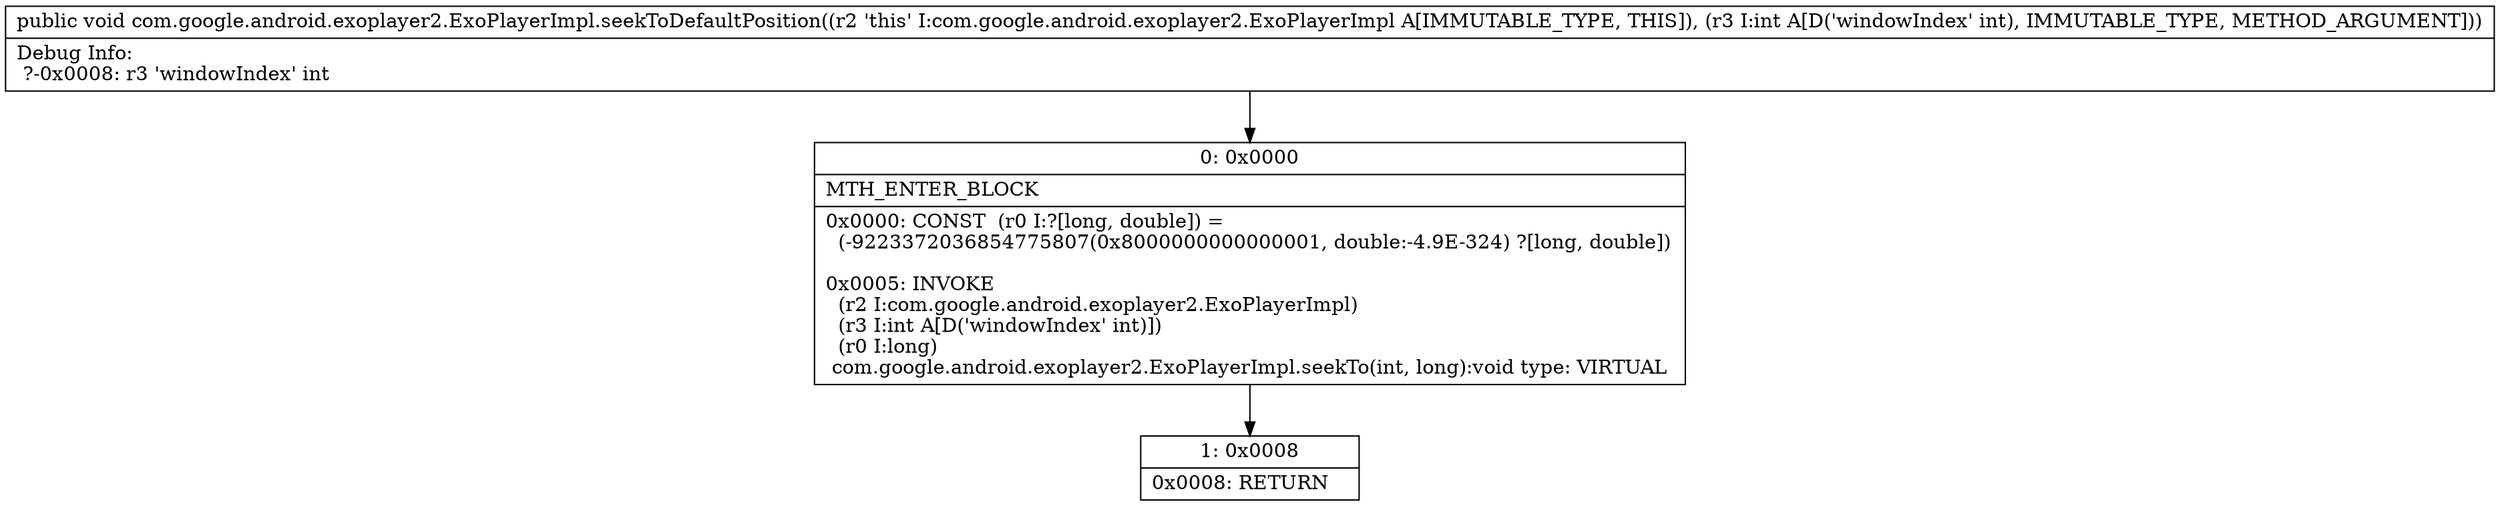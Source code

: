 digraph "CFG forcom.google.android.exoplayer2.ExoPlayerImpl.seekToDefaultPosition(I)V" {
Node_0 [shape=record,label="{0\:\ 0x0000|MTH_ENTER_BLOCK\l|0x0000: CONST  (r0 I:?[long, double]) = \l  (\-9223372036854775807(0x8000000000000001, double:\-4.9E\-324) ?[long, double])\l \l0x0005: INVOKE  \l  (r2 I:com.google.android.exoplayer2.ExoPlayerImpl)\l  (r3 I:int A[D('windowIndex' int)])\l  (r0 I:long)\l com.google.android.exoplayer2.ExoPlayerImpl.seekTo(int, long):void type: VIRTUAL \l}"];
Node_1 [shape=record,label="{1\:\ 0x0008|0x0008: RETURN   \l}"];
MethodNode[shape=record,label="{public void com.google.android.exoplayer2.ExoPlayerImpl.seekToDefaultPosition((r2 'this' I:com.google.android.exoplayer2.ExoPlayerImpl A[IMMUTABLE_TYPE, THIS]), (r3 I:int A[D('windowIndex' int), IMMUTABLE_TYPE, METHOD_ARGUMENT]))  | Debug Info:\l  ?\-0x0008: r3 'windowIndex' int\l}"];
MethodNode -> Node_0;
Node_0 -> Node_1;
}

